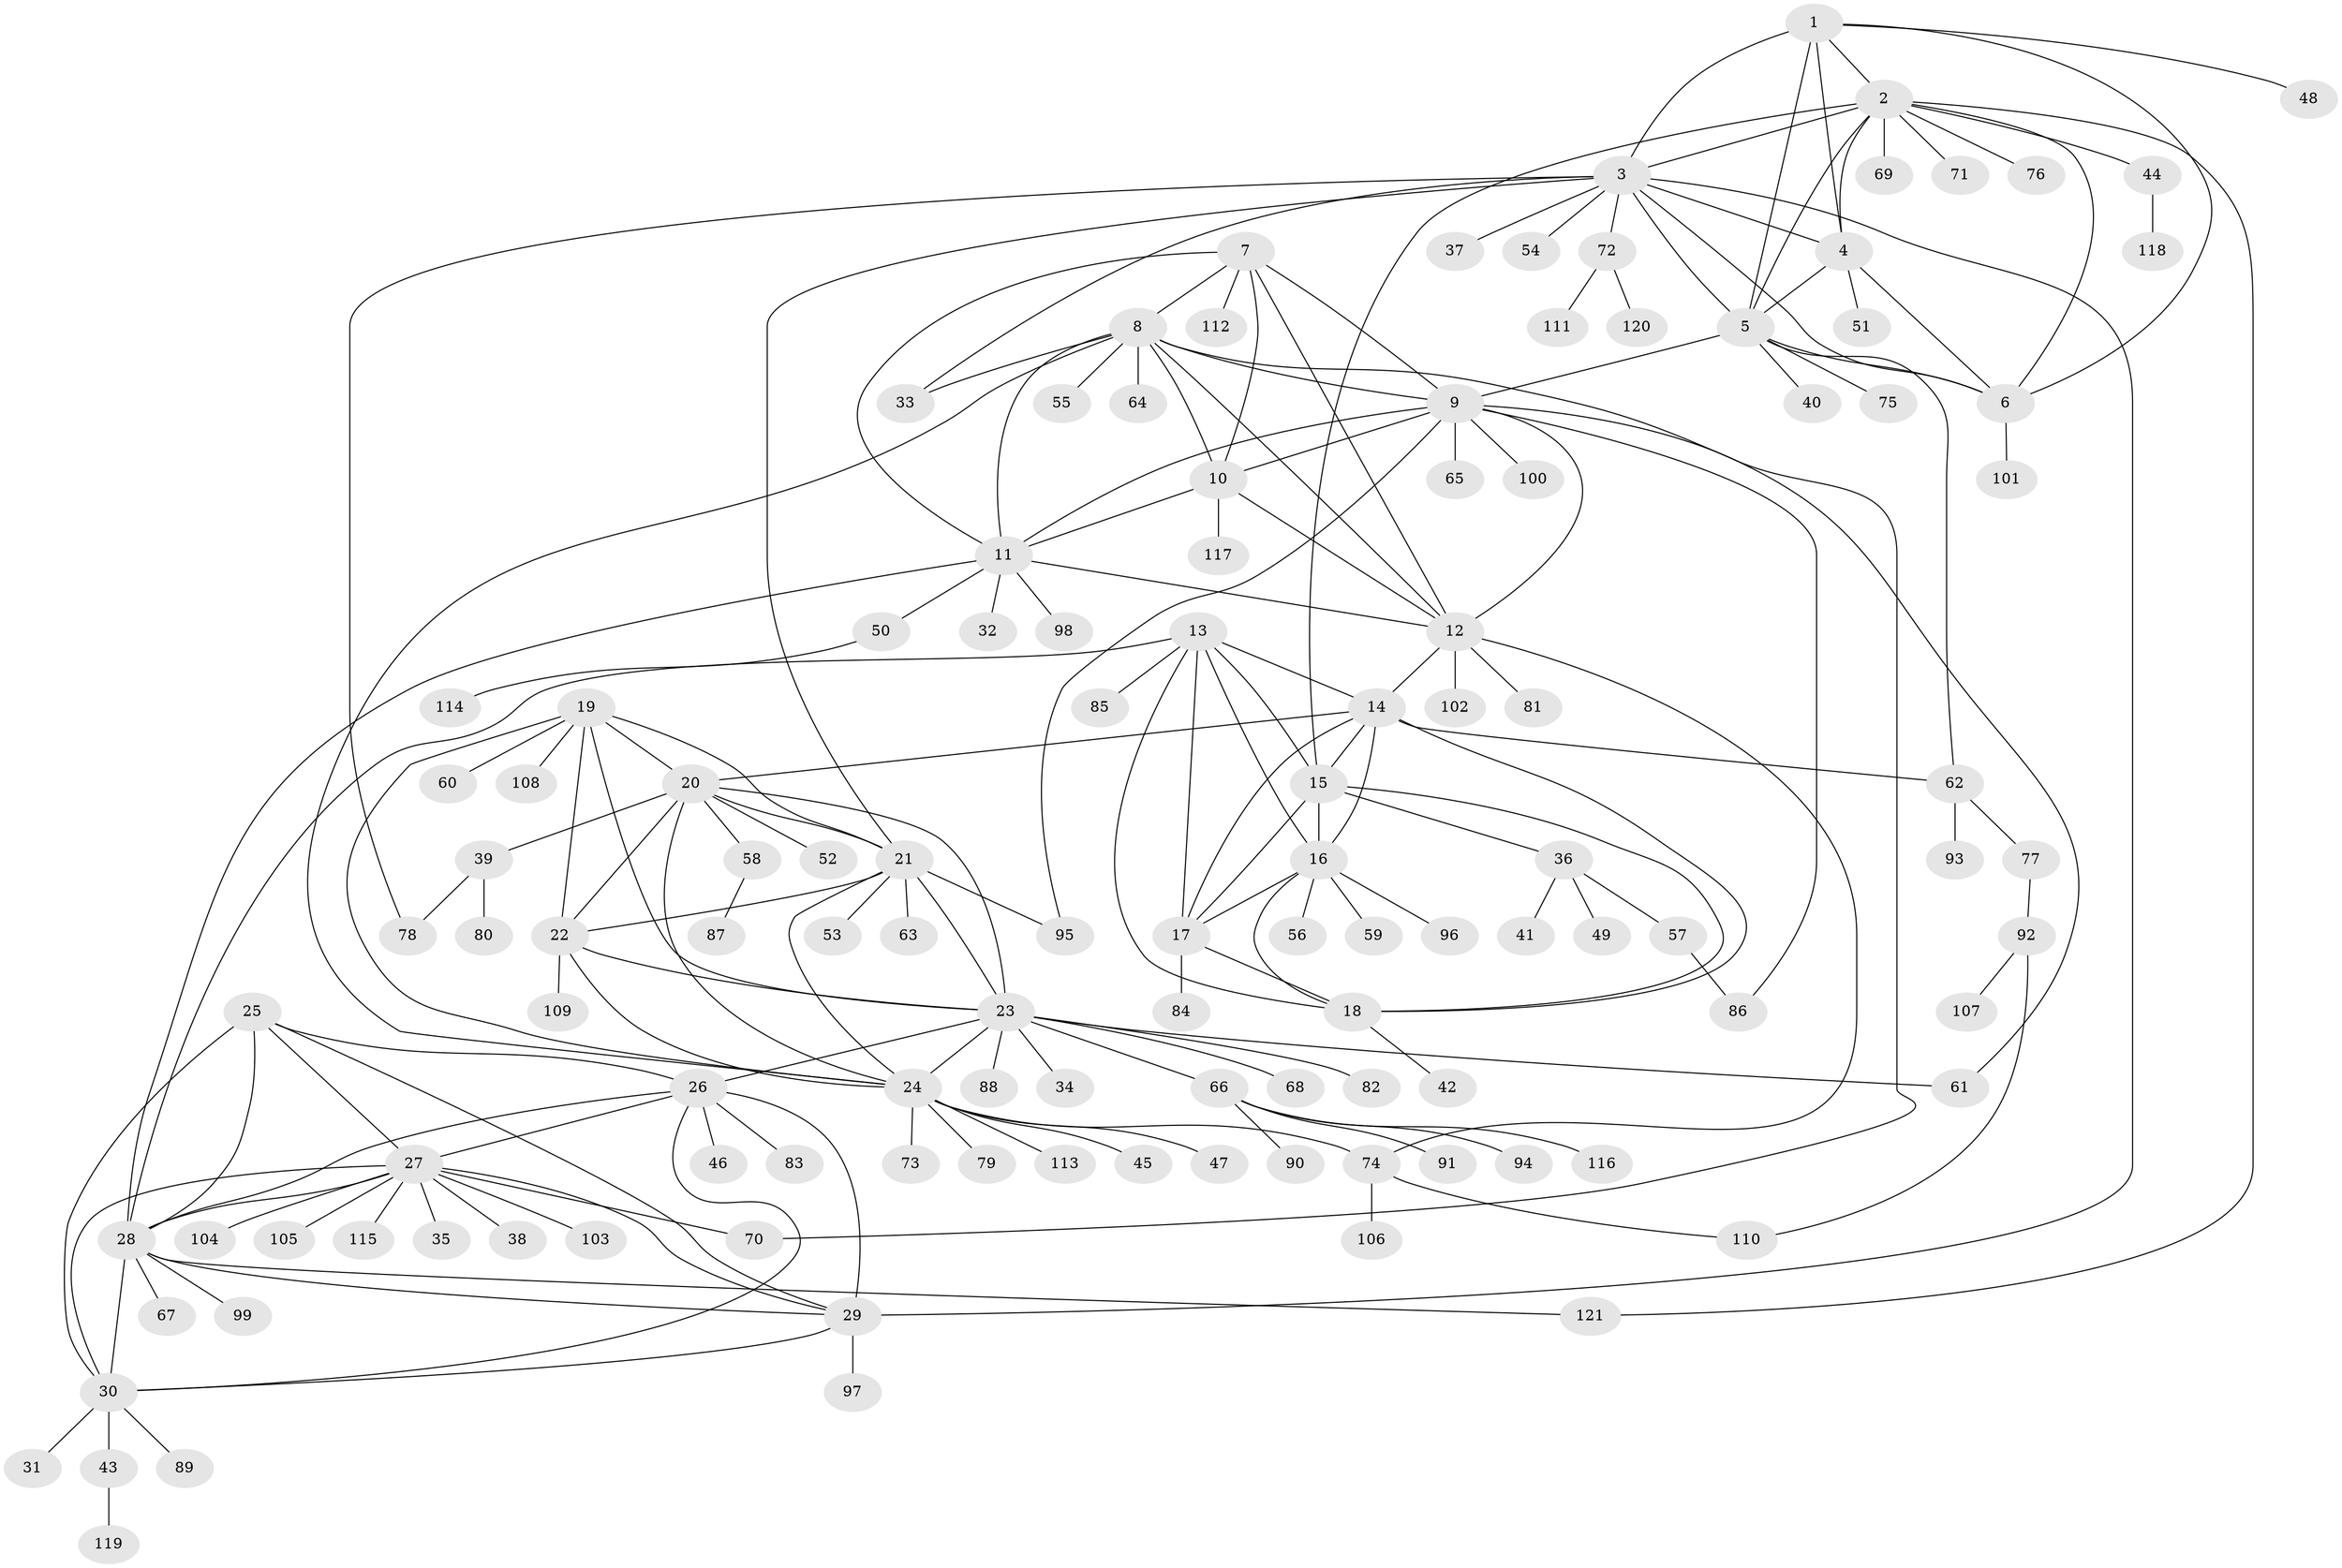 // Generated by graph-tools (version 1.1) at 2025/02/03/09/25 03:02:41]
// undirected, 121 vertices, 186 edges
graph export_dot {
graph [start="1"]
  node [color=gray90,style=filled];
  1;
  2;
  3;
  4;
  5;
  6;
  7;
  8;
  9;
  10;
  11;
  12;
  13;
  14;
  15;
  16;
  17;
  18;
  19;
  20;
  21;
  22;
  23;
  24;
  25;
  26;
  27;
  28;
  29;
  30;
  31;
  32;
  33;
  34;
  35;
  36;
  37;
  38;
  39;
  40;
  41;
  42;
  43;
  44;
  45;
  46;
  47;
  48;
  49;
  50;
  51;
  52;
  53;
  54;
  55;
  56;
  57;
  58;
  59;
  60;
  61;
  62;
  63;
  64;
  65;
  66;
  67;
  68;
  69;
  70;
  71;
  72;
  73;
  74;
  75;
  76;
  77;
  78;
  79;
  80;
  81;
  82;
  83;
  84;
  85;
  86;
  87;
  88;
  89;
  90;
  91;
  92;
  93;
  94;
  95;
  96;
  97;
  98;
  99;
  100;
  101;
  102;
  103;
  104;
  105;
  106;
  107;
  108;
  109;
  110;
  111;
  112;
  113;
  114;
  115;
  116;
  117;
  118;
  119;
  120;
  121;
  1 -- 2;
  1 -- 3;
  1 -- 4;
  1 -- 5;
  1 -- 6;
  1 -- 48;
  2 -- 3;
  2 -- 4;
  2 -- 5;
  2 -- 6;
  2 -- 15;
  2 -- 44;
  2 -- 69;
  2 -- 71;
  2 -- 76;
  2 -- 121;
  3 -- 4;
  3 -- 5;
  3 -- 6;
  3 -- 21;
  3 -- 29;
  3 -- 33;
  3 -- 37;
  3 -- 54;
  3 -- 72;
  3 -- 78;
  4 -- 5;
  4 -- 6;
  4 -- 51;
  5 -- 6;
  5 -- 9;
  5 -- 40;
  5 -- 62;
  5 -- 75;
  6 -- 101;
  7 -- 8;
  7 -- 9;
  7 -- 10;
  7 -- 11;
  7 -- 12;
  7 -- 112;
  8 -- 9;
  8 -- 10;
  8 -- 11;
  8 -- 12;
  8 -- 24;
  8 -- 33;
  8 -- 55;
  8 -- 64;
  8 -- 70;
  9 -- 10;
  9 -- 11;
  9 -- 12;
  9 -- 61;
  9 -- 65;
  9 -- 86;
  9 -- 95;
  9 -- 100;
  10 -- 11;
  10 -- 12;
  10 -- 117;
  11 -- 12;
  11 -- 28;
  11 -- 32;
  11 -- 50;
  11 -- 98;
  12 -- 14;
  12 -- 74;
  12 -- 81;
  12 -- 102;
  13 -- 14;
  13 -- 15;
  13 -- 16;
  13 -- 17;
  13 -- 18;
  13 -- 28;
  13 -- 85;
  14 -- 15;
  14 -- 16;
  14 -- 17;
  14 -- 18;
  14 -- 20;
  14 -- 62;
  15 -- 16;
  15 -- 17;
  15 -- 18;
  15 -- 36;
  16 -- 17;
  16 -- 18;
  16 -- 56;
  16 -- 59;
  16 -- 96;
  17 -- 18;
  17 -- 84;
  18 -- 42;
  19 -- 20;
  19 -- 21;
  19 -- 22;
  19 -- 23;
  19 -- 24;
  19 -- 60;
  19 -- 108;
  20 -- 21;
  20 -- 22;
  20 -- 23;
  20 -- 24;
  20 -- 39;
  20 -- 52;
  20 -- 58;
  21 -- 22;
  21 -- 23;
  21 -- 24;
  21 -- 53;
  21 -- 63;
  21 -- 95;
  22 -- 23;
  22 -- 24;
  22 -- 109;
  23 -- 24;
  23 -- 26;
  23 -- 34;
  23 -- 61;
  23 -- 66;
  23 -- 68;
  23 -- 82;
  23 -- 88;
  24 -- 45;
  24 -- 47;
  24 -- 73;
  24 -- 74;
  24 -- 79;
  24 -- 113;
  25 -- 26;
  25 -- 27;
  25 -- 28;
  25 -- 29;
  25 -- 30;
  26 -- 27;
  26 -- 28;
  26 -- 29;
  26 -- 30;
  26 -- 46;
  26 -- 83;
  27 -- 28;
  27 -- 29;
  27 -- 30;
  27 -- 35;
  27 -- 38;
  27 -- 70;
  27 -- 103;
  27 -- 104;
  27 -- 105;
  27 -- 115;
  28 -- 29;
  28 -- 30;
  28 -- 67;
  28 -- 99;
  28 -- 121;
  29 -- 30;
  29 -- 97;
  30 -- 31;
  30 -- 43;
  30 -- 89;
  36 -- 41;
  36 -- 49;
  36 -- 57;
  39 -- 78;
  39 -- 80;
  43 -- 119;
  44 -- 118;
  50 -- 114;
  57 -- 86;
  58 -- 87;
  62 -- 77;
  62 -- 93;
  66 -- 90;
  66 -- 91;
  66 -- 94;
  66 -- 116;
  72 -- 111;
  72 -- 120;
  74 -- 106;
  74 -- 110;
  77 -- 92;
  92 -- 107;
  92 -- 110;
}
